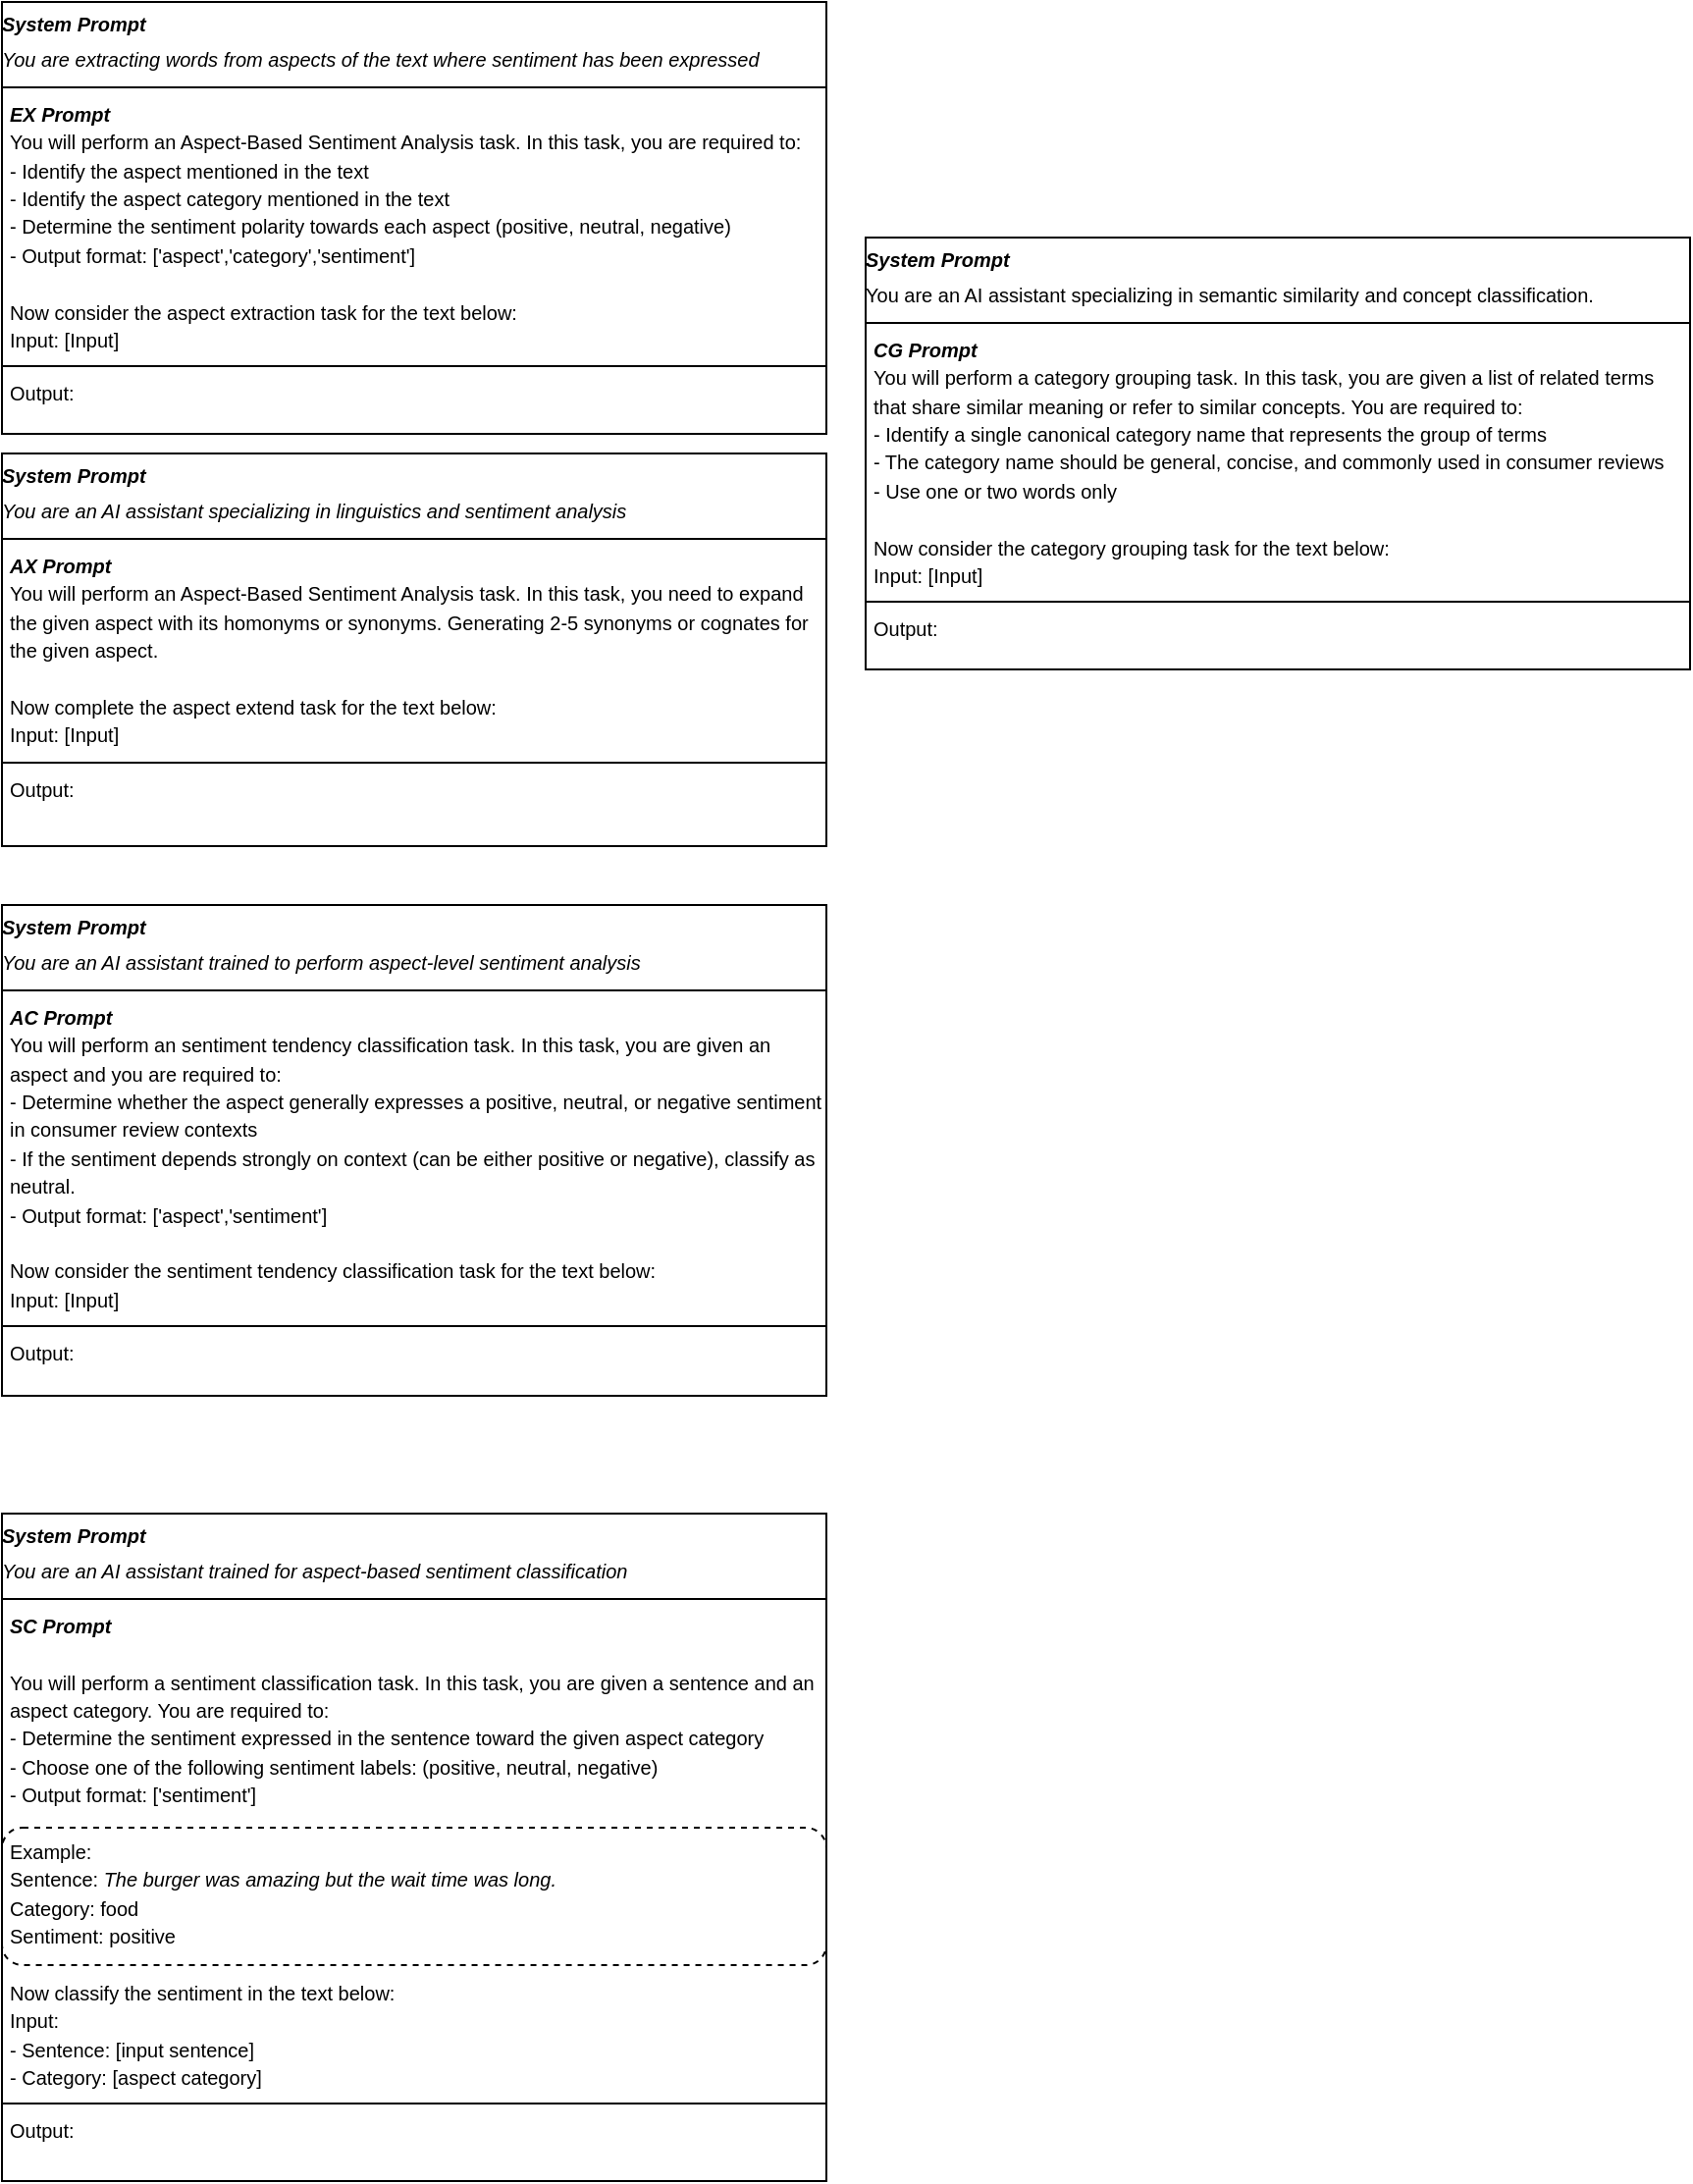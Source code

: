 <mxfile version="27.0.1">
  <diagram id="C5RBs43oDa-KdzZeNtuy" name="Page-1">
    <mxGraphModel dx="930" dy="600" grid="1" gridSize="10" guides="1" tooltips="1" connect="1" arrows="1" fold="1" page="1" pageScale="1" pageWidth="827" pageHeight="1169" math="0" shadow="0">
      <root>
        <mxCell id="WIyWlLk6GJQsqaUBKTNV-0" />
        <mxCell id="WIyWlLk6GJQsqaUBKTNV-1" parent="WIyWlLk6GJQsqaUBKTNV-0" />
        <mxCell id="MZwvcxUw7xPa_OcaUcWD-0" value="&lt;p style=&quot;margin: 4px 0px 0px;&quot;&gt;&lt;i&gt;&lt;b&gt;&lt;font style=&quot;font-size: 10px;&quot;&gt;System Prompt&lt;/font&gt;&lt;/b&gt;&lt;/i&gt;&lt;/p&gt;&lt;p style=&quot;margin: 4px 0px 0px;&quot;&gt;&lt;i&gt;&lt;font style=&quot;font-size: 10px;&quot;&gt;You are extracting words from aspects of the text where sentiment has been expressed&lt;/font&gt;&lt;/i&gt;&lt;/p&gt;&lt;hr size=&quot;1&quot; style=&quot;border-style:solid;&quot;&gt;&lt;p style=&quot;margin:0px;margin-left:4px;&quot;&gt;&lt;b&gt;&lt;i&gt;&lt;font style=&quot;font-size: 10px;&quot;&gt;EX Prompt&lt;/font&gt;&lt;/i&gt;&lt;/b&gt;&lt;/p&gt;&lt;p style=&quot;margin:0px;margin-left:4px;&quot;&gt;&lt;font style=&quot;font-size: 10px;&quot;&gt;You will perform an Aspect-Based Sentiment Analysis task. In this task, you are required to:&lt;/font&gt;&lt;/p&gt;&lt;p style=&quot;margin:0px;margin-left:4px;&quot;&gt;&lt;font style=&quot;font-size: 10px;&quot;&gt;- Identify the aspect mentioned in the text&lt;/font&gt;&lt;/p&gt;&lt;p style=&quot;margin:0px;margin-left:4px;&quot;&gt;&lt;font style=&quot;font-size: 10px;&quot;&gt;- Identify the aspect category mentioned in the text&lt;/font&gt;&lt;/p&gt;&lt;p style=&quot;margin:0px;margin-left:4px;&quot;&gt;&lt;font style=&quot;font-size: 10px;&quot;&gt;- Determine the sentiment polarity towards each aspect (positive, neutral, negative)&lt;/font&gt;&lt;/p&gt;&lt;p style=&quot;margin:0px;margin-left:4px;&quot;&gt;&lt;font style=&quot;font-size: 10px;&quot;&gt;- Output format: [&#39;aspect&#39;,&#39;category&#39;,&#39;sentiment&#39;]&lt;/font&gt;&lt;/p&gt;&lt;p style=&quot;margin:0px;margin-left:4px;&quot;&gt;&lt;font style=&quot;font-size: 10px;&quot;&gt;&lt;br&gt;&lt;/font&gt;&lt;/p&gt;&lt;p style=&quot;margin:0px;margin-left:4px;&quot;&gt;&lt;font style=&quot;font-size: 10px;&quot;&gt;Now consider the aspect extraction task for the text below:&amp;nbsp;&lt;/font&gt;&lt;/p&gt;&lt;p style=&quot;margin:0px;margin-left:4px;&quot;&gt;&lt;font style=&quot;font-size: 10px;&quot;&gt;Input: [Input]&lt;/font&gt;&lt;/p&gt;&lt;hr size=&quot;1&quot; style=&quot;border-style:solid;&quot;&gt;&lt;p style=&quot;margin:0px;margin-left:4px;&quot;&gt;&lt;font style=&quot;font-size: 10px;&quot;&gt;Output:&amp;nbsp;&lt;/font&gt;&lt;/p&gt;" style="verticalAlign=top;align=left;overflow=fill;html=1;whiteSpace=wrap;" vertex="1" parent="WIyWlLk6GJQsqaUBKTNV-1">
          <mxGeometry x="10" y="50" width="420" height="220" as="geometry" />
        </mxCell>
        <mxCell id="MZwvcxUw7xPa_OcaUcWD-1" value="&lt;p style=&quot;margin: 4px 0px 0px;&quot;&gt;&lt;i&gt;&lt;b&gt;&lt;font style=&quot;font-size: 10px;&quot;&gt;System Prompt&lt;/font&gt;&lt;/b&gt;&lt;/i&gt;&lt;/p&gt;&lt;p style=&quot;margin: 4px 0px 0px;&quot;&gt;&lt;i&gt;&lt;font style=&quot;font-size: 10px;&quot;&gt;You are an AI assistant specializing in linguistics and sentiment analysis&lt;/font&gt;&lt;/i&gt;&lt;/p&gt;&lt;hr size=&quot;1&quot; style=&quot;border-style:solid;&quot;&gt;&lt;p style=&quot;margin:0px;margin-left:4px;&quot;&gt;&lt;b&gt;&lt;i&gt;&lt;font style=&quot;font-size: 10px;&quot;&gt;AX Prompt&lt;/font&gt;&lt;/i&gt;&lt;/b&gt;&lt;/p&gt;&lt;p style=&quot;margin:0px;margin-left:4px;&quot;&gt;&lt;font style=&quot;font-size: 10px;&quot;&gt;You will perform an Aspect-Based Sentiment Analysis task. In this task, you need to expand the given aspect with its homonyms or synonyms. Generating 2-5 synonyms or cognates for the given aspect.&amp;nbsp;&lt;/font&gt;&lt;/p&gt;&lt;p style=&quot;margin:0px;margin-left:4px;&quot;&gt;&lt;font style=&quot;font-size: 10px;&quot;&gt;&lt;br&gt;&lt;/font&gt;&lt;/p&gt;&lt;p style=&quot;margin:0px;margin-left:4px;&quot;&gt;&lt;font style=&quot;font-size: 10px;&quot;&gt;Now complete the aspect extend task for the text below:&lt;/font&gt;&lt;/p&gt;&lt;p style=&quot;margin:0px;margin-left:4px;&quot;&gt;&lt;font style=&quot;font-size: 10px;&quot;&gt;Input: [Input]&lt;/font&gt;&lt;/p&gt;&lt;hr size=&quot;1&quot; style=&quot;border-style:solid;&quot;&gt;&lt;p style=&quot;margin:0px;margin-left:4px;&quot;&gt;&lt;font style=&quot;font-size: 10px;&quot;&gt;Output:&lt;/font&gt;&lt;/p&gt;" style="verticalAlign=top;align=left;overflow=fill;html=1;whiteSpace=wrap;" vertex="1" parent="WIyWlLk6GJQsqaUBKTNV-1">
          <mxGeometry x="10" y="280" width="420" height="200" as="geometry" />
        </mxCell>
        <mxCell id="MZwvcxUw7xPa_OcaUcWD-2" value="&lt;p style=&quot;margin: 4px 0px 0px;&quot;&gt;&lt;i&gt;&lt;b&gt;&lt;font style=&quot;font-size: 10px;&quot;&gt;System Prompt&lt;/font&gt;&lt;/b&gt;&lt;/i&gt;&lt;/p&gt;&lt;p style=&quot;margin: 4px 0px 0px;&quot;&gt;&lt;span style=&quot;font-size: 10px; background-color: transparent; color: light-dark(rgb(0, 0, 0), rgb(255, 255, 255));&quot;&gt;You are an AI assistant specializing in semantic similarity and concept classification.&lt;/span&gt;&lt;/p&gt;&lt;hr size=&quot;1&quot; style=&quot;border-style:solid;&quot;&gt;&lt;p style=&quot;margin:0px;margin-left:4px;&quot;&gt;&lt;b&gt;&lt;i&gt;&lt;font style=&quot;font-size: 10px;&quot;&gt;CG Prompt&lt;/font&gt;&lt;/i&gt;&lt;/b&gt;&lt;/p&gt;&lt;p style=&quot;margin:0px;margin-left:4px;&quot;&gt;&lt;span style=&quot;font-size: 10px;&quot;&gt;You will perform a category grouping task. In this task, you are given a list of related terms that share similar meaning or refer to similar concepts. You are required to:&lt;/span&gt;&lt;/p&gt;&lt;p style=&quot;margin:0px;margin-left:4px;&quot;&gt;&lt;span style=&quot;font-size: 10px;&quot;&gt;- Identify a single canonical category name that represents the group of terms&lt;/span&gt;&lt;/p&gt;&lt;p style=&quot;margin:0px;margin-left:4px;&quot;&gt;&lt;span style=&quot;font-size: 10px;&quot;&gt;- The category name should be general, concise, and commonly used in consumer reviews&lt;/span&gt;&lt;/p&gt;&lt;p style=&quot;margin:0px;margin-left:4px;&quot;&gt;&lt;span style=&quot;font-size: 10px;&quot;&gt;- Use one or two words only&lt;/span&gt;&lt;/p&gt;&lt;p style=&quot;margin:0px;margin-left:4px;&quot;&gt;&lt;font style=&quot;font-size: 10px;&quot;&gt;&lt;br&gt;&lt;/font&gt;&lt;/p&gt;&lt;p style=&quot;margin:0px;margin-left:4px;&quot;&gt;&lt;font style=&quot;font-size: 10px;&quot;&gt;Now consider the category grouping t&lt;/font&gt;&lt;font style=&quot;font-size: 10px;&quot;&gt;ask for the text below:&amp;nbsp;&lt;/font&gt;&lt;/p&gt;&lt;p style=&quot;margin:0px;margin-left:4px;&quot;&gt;&lt;font style=&quot;font-size: 10px;&quot;&gt;Input: [Input]&lt;/font&gt;&lt;/p&gt;&lt;hr size=&quot;1&quot; style=&quot;border-style:solid;&quot;&gt;&lt;p style=&quot;margin:0px;margin-left:4px;&quot;&gt;&lt;font style=&quot;font-size: 10px;&quot;&gt;Output:&amp;nbsp;&lt;/font&gt;&lt;/p&gt;&lt;p style=&quot;margin:0px;margin-left:4px;&quot;&gt;&lt;font style=&quot;font-size: 10px;&quot;&gt;&lt;br&gt;&lt;/font&gt;&lt;/p&gt;" style="verticalAlign=top;align=left;overflow=fill;html=1;whiteSpace=wrap;" vertex="1" parent="WIyWlLk6GJQsqaUBKTNV-1">
          <mxGeometry x="450" y="170" width="420" height="220" as="geometry" />
        </mxCell>
        <mxCell id="MZwvcxUw7xPa_OcaUcWD-4" value="&lt;p style=&quot;margin: 4px 0px 0px;&quot;&gt;&lt;i&gt;&lt;b&gt;&lt;font style=&quot;font-size: 10px;&quot;&gt;System Prompt&lt;/font&gt;&lt;/b&gt;&lt;/i&gt;&lt;/p&gt;&lt;p style=&quot;margin: 4px 0px 0px;&quot;&gt;&lt;i&gt;&lt;font style=&quot;font-size: 10px;&quot;&gt;You are an AI assistant trained to perform aspect-level sentiment analysis&lt;/font&gt;&lt;/i&gt;&lt;/p&gt;&lt;hr size=&quot;1&quot; style=&quot;border-style:solid;&quot;&gt;&lt;p style=&quot;margin:0px;margin-left:4px;&quot;&gt;&lt;b&gt;&lt;i&gt;&lt;font style=&quot;font-size: 10px;&quot;&gt;AC Prompt&lt;/font&gt;&lt;/i&gt;&lt;/b&gt;&lt;/p&gt;&lt;p style=&quot;margin:0px;margin-left:4px;&quot;&gt;&lt;font style=&quot;font-size: 10px;&quot;&gt;You will perform an sentiment tendency classification task. In this task, you are given an aspect and you are required to:&amp;nbsp;&lt;/font&gt;&lt;/p&gt;&lt;p style=&quot;margin:0px;margin-left:4px;&quot;&gt;&lt;font style=&quot;font-size: 10px;&quot;&gt;- Determine whether the aspect generally expresses a positive, neutral, or negative sentiment in consumer review contexts&lt;/font&gt;&lt;/p&gt;&lt;p style=&quot;margin:0px;margin-left:4px;&quot;&gt;&lt;span style=&quot;font-size: 10px;&quot;&gt;- If the sentiment depends strongly on context (can be either positive or negative), classify as neutral.&lt;/span&gt;&lt;/p&gt;&lt;p style=&quot;margin:0px;margin-left:4px;&quot;&gt;&lt;span style=&quot;font-size: 10px;&quot;&gt;- Output format: [&#39;aspect&#39;,&#39;sentiment&#39;]&lt;/span&gt;&lt;/p&gt;&lt;p style=&quot;margin:0px;margin-left:4px;&quot;&gt;&lt;span style=&quot;font-size: 10px;&quot;&gt;&lt;br&gt;&lt;/span&gt;&lt;/p&gt;&lt;p style=&quot;margin:0px;margin-left:4px;&quot;&gt;&lt;span style=&quot;font-size: 10px;&quot;&gt;Now consider the sentiment tendency classification task for the text below:&amp;nbsp;&lt;/span&gt;&lt;/p&gt;&lt;p style=&quot;margin:0px;margin-left:4px;&quot;&gt;&lt;span style=&quot;font-size: 10px;&quot;&gt;Input: [Input]&lt;/span&gt;&lt;/p&gt;&lt;hr size=&quot;1&quot; style=&quot;border-style:solid;&quot;&gt;&lt;p style=&quot;margin:0px;margin-left:4px;&quot;&gt;&lt;font style=&quot;font-size: 10px;&quot;&gt;Output:&lt;/font&gt;&lt;/p&gt;" style="verticalAlign=top;align=left;overflow=fill;html=1;whiteSpace=wrap;" vertex="1" parent="WIyWlLk6GJQsqaUBKTNV-1">
          <mxGeometry x="10" y="510" width="420" height="250" as="geometry" />
        </mxCell>
        <mxCell id="MZwvcxUw7xPa_OcaUcWD-7" value="&lt;p style=&quot;margin: 4px 0px 0px;&quot;&gt;&lt;i&gt;&lt;b&gt;&lt;font style=&quot;font-size: 10px;&quot;&gt;System Prompt&lt;/font&gt;&lt;/b&gt;&lt;/i&gt;&lt;/p&gt;&lt;p style=&quot;margin: 4px 0px 0px;&quot;&gt;&lt;i&gt;&lt;font style=&quot;font-size: 10px;&quot;&gt;You are an AI assistant trained for aspect-based sentiment classification&lt;/font&gt;&lt;/i&gt;&lt;/p&gt;&lt;hr size=&quot;1&quot; style=&quot;border-style:solid;&quot;&gt;&lt;p style=&quot;margin:0px;margin-left:4px;&quot;&gt;&lt;b&gt;&lt;i&gt;&lt;font style=&quot;font-size: 10px;&quot;&gt;SC Prompt&lt;/font&gt;&lt;/i&gt;&lt;/b&gt;&lt;/p&gt;&lt;p style=&quot;margin:0px;margin-left:4px;&quot;&gt;&lt;span style=&quot;font-size: 10px; background-color: transparent; color: light-dark(rgb(0, 0, 0), rgb(255, 255, 255));&quot;&gt;&lt;br&gt;&lt;/span&gt;&lt;/p&gt;&lt;p style=&quot;margin:0px;margin-left:4px;&quot;&gt;&lt;span style=&quot;font-size: 10px; background-color: transparent; color: light-dark(rgb(0, 0, 0), rgb(255, 255, 255));&quot;&gt;You will perform a sentiment classification task. In this task, you are given a sentence and an aspect category. You are required to:&lt;/span&gt;&lt;/p&gt;&lt;p style=&quot;margin:0px;margin-left:4px;&quot;&gt;&lt;span style=&quot;font-size: 10px; background-color: transparent; color: light-dark(rgb(0, 0, 0), rgb(255, 255, 255));&quot;&gt;- Determine the sentiment expressed in the sentence toward the given aspect category&lt;/span&gt;&lt;/p&gt;&lt;p style=&quot;margin:0px;margin-left:4px;&quot;&gt;&lt;span style=&quot;font-size: 10px;&quot;&gt;- Choose one of the following sentiment labels: (positive, neutral, negative)&lt;/span&gt;&lt;/p&gt;&lt;p style=&quot;margin:0px;margin-left:4px;&quot;&gt;&lt;span style=&quot;font-size: 10px;&quot;&gt;- Output format: [&#39;sentiment&#39;]&lt;/span&gt;&lt;/p&gt;&lt;p style=&quot;margin:0px;margin-left:4px;&quot;&gt;&lt;span style=&quot;font-size: 10px;&quot;&gt;&lt;br&gt;&lt;/span&gt;&lt;/p&gt;&lt;p style=&quot;margin:0px;margin-left:4px;&quot;&gt;&lt;font size=&quot;1&quot;&gt;Example:&lt;/font&gt;&lt;/p&gt;&lt;p style=&quot;margin:0px;margin-left:4px;&quot;&gt;&lt;font size=&quot;1&quot;&gt;Sentence:&amp;nbsp;&lt;/font&gt;&lt;span style=&quot;background-color: transparent;&quot;&gt;&lt;font size=&quot;1&quot;&gt;&lt;i&gt;The burger was amazing but the wait time was long.&lt;/i&gt;&lt;/font&gt;&lt;/span&gt;&lt;/p&gt;&lt;p style=&quot;margin:0px;margin-left:4px;&quot;&gt;&lt;font size=&quot;1&quot;&gt;Category: food&lt;br&gt;Sentiment: positive&lt;/font&gt;&lt;/p&gt;&lt;p style=&quot;margin:0px;margin-left:4px;&quot;&gt;&lt;span style=&quot;font-size: 10px;&quot;&gt;&lt;br&gt;&lt;/span&gt;&lt;/p&gt;&lt;p style=&quot;margin:0px;margin-left:4px;&quot;&gt;&lt;span style=&quot;font-size: 10px;&quot;&gt;Now classify the sentiment in the text below:&amp;nbsp;&lt;/span&gt;&lt;span style=&quot;font-size: 10px; background-color: transparent; color: light-dark(rgb(0, 0, 0), rgb(255, 255, 255));&quot;&gt;&amp;nbsp;&lt;/span&gt;&lt;/p&gt;&lt;p style=&quot;margin:0px;margin-left:4px;&quot;&gt;&lt;span style=&quot;font-size: 10px;&quot;&gt;Input:&amp;nbsp;&lt;/span&gt;&lt;/p&gt;&lt;p style=&quot;margin:0px;margin-left:4px;&quot;&gt;&lt;span style=&quot;font-size: 10px;&quot;&gt;- Sentence: [input sentence]&lt;/span&gt;&lt;/p&gt;&lt;p style=&quot;margin:0px;margin-left:4px;&quot;&gt;&lt;span style=&quot;font-size: 10px;&quot;&gt;- Category: [aspect category]&lt;/span&gt;&lt;/p&gt;&lt;hr size=&quot;1&quot; style=&quot;border-style:solid;&quot;&gt;&lt;p style=&quot;margin:0px;margin-left:4px;&quot;&gt;&lt;span style=&quot;font-size: 10px; background-color: transparent; color: light-dark(rgb(0, 0, 0), rgb(255, 255, 255));&quot;&gt;Output:&lt;/span&gt;&lt;/p&gt;" style="verticalAlign=top;align=left;overflow=fill;html=1;whiteSpace=wrap;" vertex="1" parent="WIyWlLk6GJQsqaUBKTNV-1">
          <mxGeometry x="10" y="820" width="420" height="340" as="geometry" />
        </mxCell>
        <mxCell id="MZwvcxUw7xPa_OcaUcWD-9" value="" style="rounded=1;whiteSpace=wrap;html=1;dashed=1;fillColor=none;" vertex="1" parent="WIyWlLk6GJQsqaUBKTNV-1">
          <mxGeometry x="10" y="980" width="420" height="70" as="geometry" />
        </mxCell>
      </root>
    </mxGraphModel>
  </diagram>
</mxfile>
